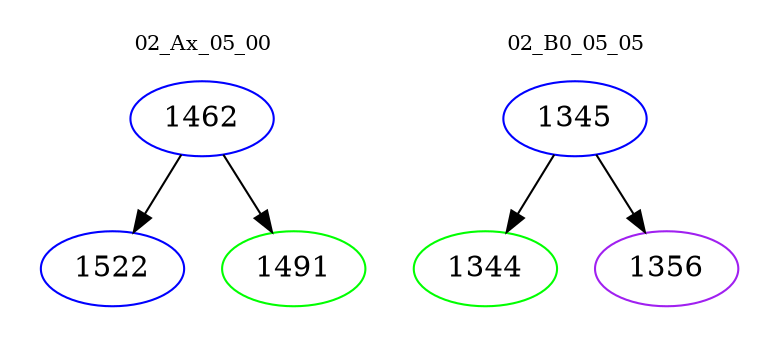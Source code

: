 digraph{
subgraph cluster_0 {
color = white
label = "02_Ax_05_00";
fontsize=10;
T0_1462 [label="1462", color="blue"]
T0_1462 -> T0_1522 [color="black"]
T0_1522 [label="1522", color="blue"]
T0_1462 -> T0_1491 [color="black"]
T0_1491 [label="1491", color="green"]
}
subgraph cluster_1 {
color = white
label = "02_B0_05_05";
fontsize=10;
T1_1345 [label="1345", color="blue"]
T1_1345 -> T1_1344 [color="black"]
T1_1344 [label="1344", color="green"]
T1_1345 -> T1_1356 [color="black"]
T1_1356 [label="1356", color="purple"]
}
}
